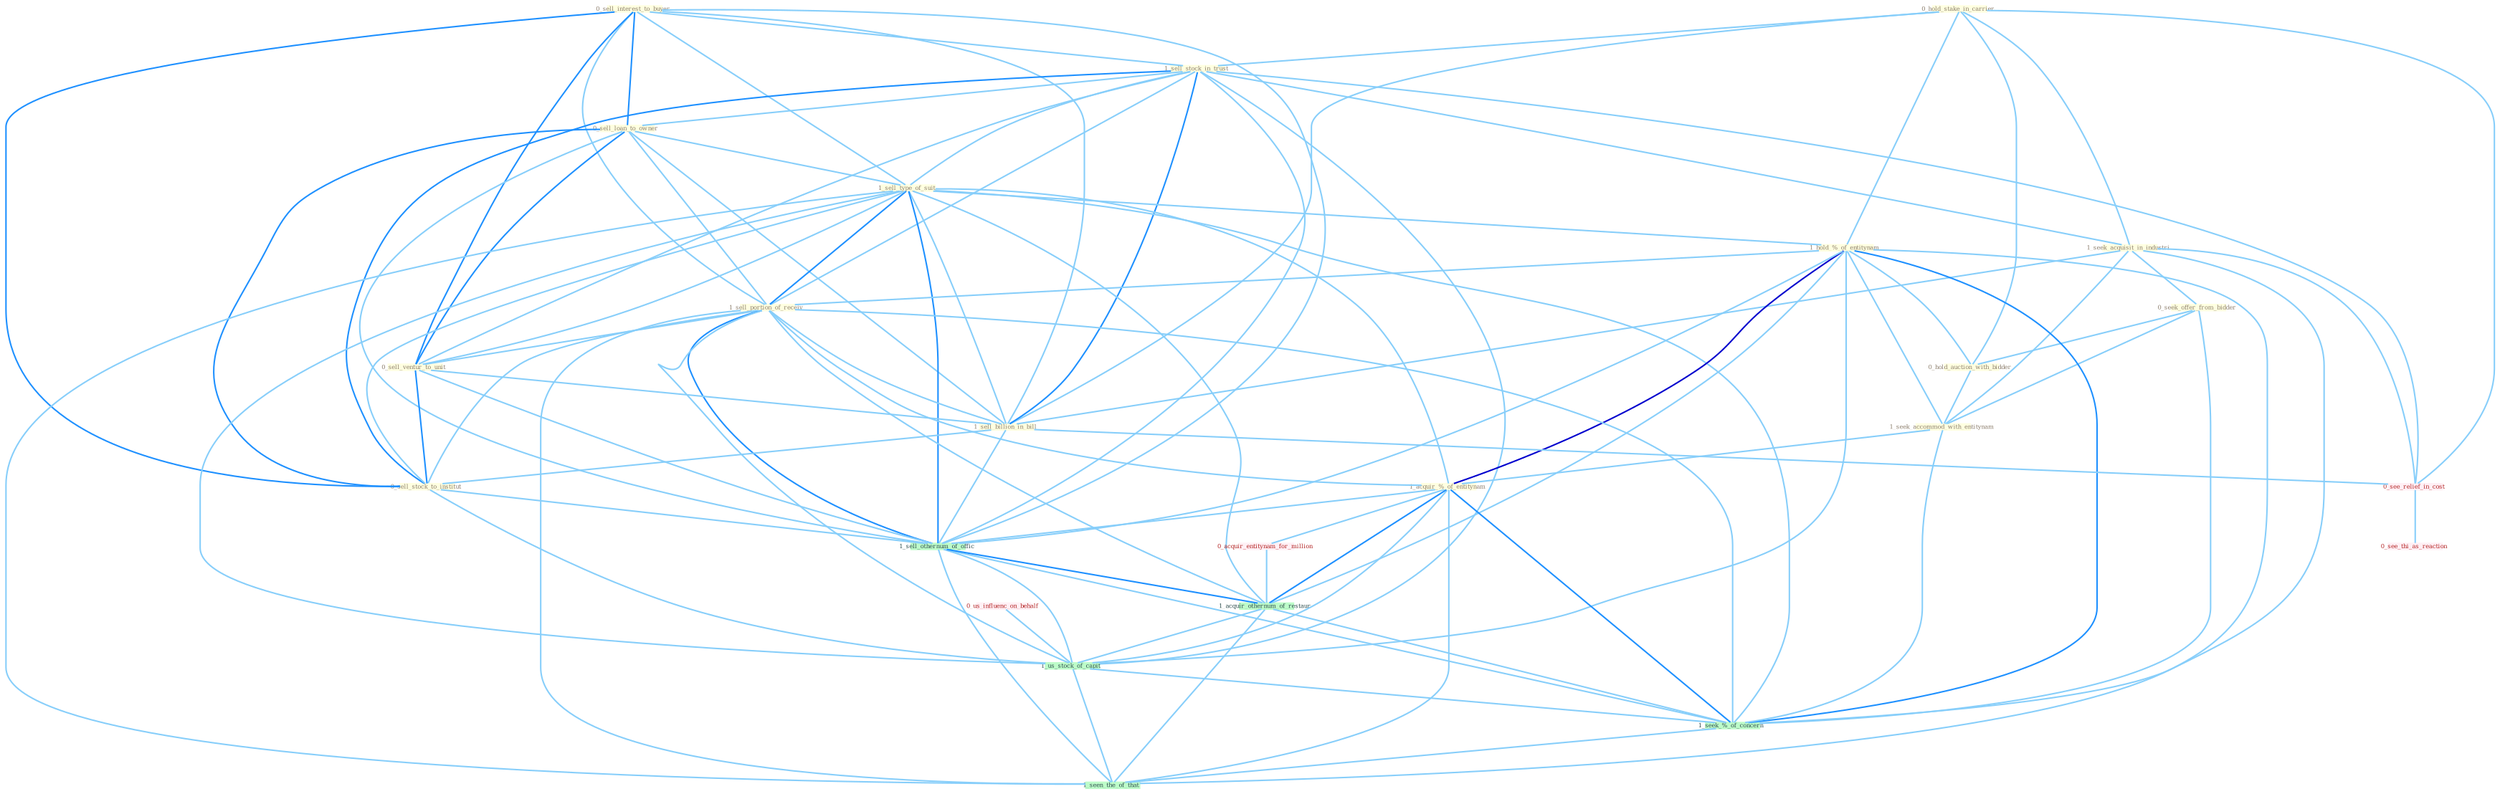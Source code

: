 Graph G{ 
    node
    [shape=polygon,style=filled,width=.5,height=.06,color="#BDFCC9",fixedsize=true,fontsize=4,
    fontcolor="#2f4f4f"];
    {node
    [color="#ffffe0", fontcolor="#8b7d6b"] "0_sell_interest_to_buyer " "0_hold_stake_in_carrier " "1_sell_stock_in_trust " "1_seek_acquisit_in_industri " "0_sell_loan_to_owner " "0_seek_offer_from_bidder " "1_sell_type_of_suit " "1_hold_%_of_entitynam " "1_sell_portion_of_receiv " "0_sell_ventur_to_unit " "0_hold_auction_with_bidder " "1_sell_billion_in_bill " "1_seek_accommod_with_entitynam " "0_sell_stock_to_institut " "1_acquir_%_of_entitynam "}
{node [color="#fff0f5", fontcolor="#b22222"] "0_acquir_entitynam_for_million " "0_us_influenc_on_behalf " "0_see_relief_in_cost " "0_see_thi_as_reaction "}
edge [color="#B0E2FF"];

	"0_sell_interest_to_buyer " -- "1_sell_stock_in_trust " [w="1", color="#87cefa" ];
	"0_sell_interest_to_buyer " -- "0_sell_loan_to_owner " [w="2", color="#1e90ff" , len=0.8];
	"0_sell_interest_to_buyer " -- "1_sell_type_of_suit " [w="1", color="#87cefa" ];
	"0_sell_interest_to_buyer " -- "1_sell_portion_of_receiv " [w="1", color="#87cefa" ];
	"0_sell_interest_to_buyer " -- "0_sell_ventur_to_unit " [w="2", color="#1e90ff" , len=0.8];
	"0_sell_interest_to_buyer " -- "1_sell_billion_in_bill " [w="1", color="#87cefa" ];
	"0_sell_interest_to_buyer " -- "0_sell_stock_to_institut " [w="2", color="#1e90ff" , len=0.8];
	"0_sell_interest_to_buyer " -- "1_sell_othernum_of_offic " [w="1", color="#87cefa" ];
	"0_hold_stake_in_carrier " -- "1_sell_stock_in_trust " [w="1", color="#87cefa" ];
	"0_hold_stake_in_carrier " -- "1_seek_acquisit_in_industri " [w="1", color="#87cefa" ];
	"0_hold_stake_in_carrier " -- "1_hold_%_of_entitynam " [w="1", color="#87cefa" ];
	"0_hold_stake_in_carrier " -- "0_hold_auction_with_bidder " [w="1", color="#87cefa" ];
	"0_hold_stake_in_carrier " -- "1_sell_billion_in_bill " [w="1", color="#87cefa" ];
	"0_hold_stake_in_carrier " -- "0_see_relief_in_cost " [w="1", color="#87cefa" ];
	"1_sell_stock_in_trust " -- "1_seek_acquisit_in_industri " [w="1", color="#87cefa" ];
	"1_sell_stock_in_trust " -- "0_sell_loan_to_owner " [w="1", color="#87cefa" ];
	"1_sell_stock_in_trust " -- "1_sell_type_of_suit " [w="1", color="#87cefa" ];
	"1_sell_stock_in_trust " -- "1_sell_portion_of_receiv " [w="1", color="#87cefa" ];
	"1_sell_stock_in_trust " -- "0_sell_ventur_to_unit " [w="1", color="#87cefa" ];
	"1_sell_stock_in_trust " -- "1_sell_billion_in_bill " [w="2", color="#1e90ff" , len=0.8];
	"1_sell_stock_in_trust " -- "0_sell_stock_to_institut " [w="2", color="#1e90ff" , len=0.8];
	"1_sell_stock_in_trust " -- "1_sell_othernum_of_offic " [w="1", color="#87cefa" ];
	"1_sell_stock_in_trust " -- "0_see_relief_in_cost " [w="1", color="#87cefa" ];
	"1_sell_stock_in_trust " -- "1_us_stock_of_capit " [w="1", color="#87cefa" ];
	"1_seek_acquisit_in_industri " -- "0_seek_offer_from_bidder " [w="1", color="#87cefa" ];
	"1_seek_acquisit_in_industri " -- "1_sell_billion_in_bill " [w="1", color="#87cefa" ];
	"1_seek_acquisit_in_industri " -- "1_seek_accommod_with_entitynam " [w="1", color="#87cefa" ];
	"1_seek_acquisit_in_industri " -- "0_see_relief_in_cost " [w="1", color="#87cefa" ];
	"1_seek_acquisit_in_industri " -- "1_seek_%_of_concern " [w="1", color="#87cefa" ];
	"0_sell_loan_to_owner " -- "1_sell_type_of_suit " [w="1", color="#87cefa" ];
	"0_sell_loan_to_owner " -- "1_sell_portion_of_receiv " [w="1", color="#87cefa" ];
	"0_sell_loan_to_owner " -- "0_sell_ventur_to_unit " [w="2", color="#1e90ff" , len=0.8];
	"0_sell_loan_to_owner " -- "1_sell_billion_in_bill " [w="1", color="#87cefa" ];
	"0_sell_loan_to_owner " -- "0_sell_stock_to_institut " [w="2", color="#1e90ff" , len=0.8];
	"0_sell_loan_to_owner " -- "1_sell_othernum_of_offic " [w="1", color="#87cefa" ];
	"0_seek_offer_from_bidder " -- "0_hold_auction_with_bidder " [w="1", color="#87cefa" ];
	"0_seek_offer_from_bidder " -- "1_seek_accommod_with_entitynam " [w="1", color="#87cefa" ];
	"0_seek_offer_from_bidder " -- "1_seek_%_of_concern " [w="1", color="#87cefa" ];
	"1_sell_type_of_suit " -- "1_hold_%_of_entitynam " [w="1", color="#87cefa" ];
	"1_sell_type_of_suit " -- "1_sell_portion_of_receiv " [w="2", color="#1e90ff" , len=0.8];
	"1_sell_type_of_suit " -- "0_sell_ventur_to_unit " [w="1", color="#87cefa" ];
	"1_sell_type_of_suit " -- "1_sell_billion_in_bill " [w="1", color="#87cefa" ];
	"1_sell_type_of_suit " -- "0_sell_stock_to_institut " [w="1", color="#87cefa" ];
	"1_sell_type_of_suit " -- "1_acquir_%_of_entitynam " [w="1", color="#87cefa" ];
	"1_sell_type_of_suit " -- "1_sell_othernum_of_offic " [w="2", color="#1e90ff" , len=0.8];
	"1_sell_type_of_suit " -- "1_acquir_othernum_of_restaur " [w="1", color="#87cefa" ];
	"1_sell_type_of_suit " -- "1_us_stock_of_capit " [w="1", color="#87cefa" ];
	"1_sell_type_of_suit " -- "1_seek_%_of_concern " [w="1", color="#87cefa" ];
	"1_sell_type_of_suit " -- "1_seen_the_of_that " [w="1", color="#87cefa" ];
	"1_hold_%_of_entitynam " -- "1_sell_portion_of_receiv " [w="1", color="#87cefa" ];
	"1_hold_%_of_entitynam " -- "0_hold_auction_with_bidder " [w="1", color="#87cefa" ];
	"1_hold_%_of_entitynam " -- "1_seek_accommod_with_entitynam " [w="1", color="#87cefa" ];
	"1_hold_%_of_entitynam " -- "1_acquir_%_of_entitynam " [w="3", color="#0000cd" , len=0.6];
	"1_hold_%_of_entitynam " -- "1_sell_othernum_of_offic " [w="1", color="#87cefa" ];
	"1_hold_%_of_entitynam " -- "1_acquir_othernum_of_restaur " [w="1", color="#87cefa" ];
	"1_hold_%_of_entitynam " -- "1_us_stock_of_capit " [w="1", color="#87cefa" ];
	"1_hold_%_of_entitynam " -- "1_seek_%_of_concern " [w="2", color="#1e90ff" , len=0.8];
	"1_hold_%_of_entitynam " -- "1_seen_the_of_that " [w="1", color="#87cefa" ];
	"1_sell_portion_of_receiv " -- "0_sell_ventur_to_unit " [w="1", color="#87cefa" ];
	"1_sell_portion_of_receiv " -- "1_sell_billion_in_bill " [w="1", color="#87cefa" ];
	"1_sell_portion_of_receiv " -- "0_sell_stock_to_institut " [w="1", color="#87cefa" ];
	"1_sell_portion_of_receiv " -- "1_acquir_%_of_entitynam " [w="1", color="#87cefa" ];
	"1_sell_portion_of_receiv " -- "1_sell_othernum_of_offic " [w="2", color="#1e90ff" , len=0.8];
	"1_sell_portion_of_receiv " -- "1_acquir_othernum_of_restaur " [w="1", color="#87cefa" ];
	"1_sell_portion_of_receiv " -- "1_us_stock_of_capit " [w="1", color="#87cefa" ];
	"1_sell_portion_of_receiv " -- "1_seek_%_of_concern " [w="1", color="#87cefa" ];
	"1_sell_portion_of_receiv " -- "1_seen_the_of_that " [w="1", color="#87cefa" ];
	"0_sell_ventur_to_unit " -- "1_sell_billion_in_bill " [w="1", color="#87cefa" ];
	"0_sell_ventur_to_unit " -- "0_sell_stock_to_institut " [w="2", color="#1e90ff" , len=0.8];
	"0_sell_ventur_to_unit " -- "1_sell_othernum_of_offic " [w="1", color="#87cefa" ];
	"0_hold_auction_with_bidder " -- "1_seek_accommod_with_entitynam " [w="1", color="#87cefa" ];
	"1_sell_billion_in_bill " -- "0_sell_stock_to_institut " [w="1", color="#87cefa" ];
	"1_sell_billion_in_bill " -- "1_sell_othernum_of_offic " [w="1", color="#87cefa" ];
	"1_sell_billion_in_bill " -- "0_see_relief_in_cost " [w="1", color="#87cefa" ];
	"1_seek_accommod_with_entitynam " -- "1_acquir_%_of_entitynam " [w="1", color="#87cefa" ];
	"1_seek_accommod_with_entitynam " -- "1_seek_%_of_concern " [w="1", color="#87cefa" ];
	"0_sell_stock_to_institut " -- "1_sell_othernum_of_offic " [w="1", color="#87cefa" ];
	"0_sell_stock_to_institut " -- "1_us_stock_of_capit " [w="1", color="#87cefa" ];
	"1_acquir_%_of_entitynam " -- "0_acquir_entitynam_for_million " [w="1", color="#87cefa" ];
	"1_acquir_%_of_entitynam " -- "1_sell_othernum_of_offic " [w="1", color="#87cefa" ];
	"1_acquir_%_of_entitynam " -- "1_acquir_othernum_of_restaur " [w="2", color="#1e90ff" , len=0.8];
	"1_acquir_%_of_entitynam " -- "1_us_stock_of_capit " [w="1", color="#87cefa" ];
	"1_acquir_%_of_entitynam " -- "1_seek_%_of_concern " [w="2", color="#1e90ff" , len=0.8];
	"1_acquir_%_of_entitynam " -- "1_seen_the_of_that " [w="1", color="#87cefa" ];
	"0_acquir_entitynam_for_million " -- "1_acquir_othernum_of_restaur " [w="1", color="#87cefa" ];
	"1_sell_othernum_of_offic " -- "1_acquir_othernum_of_restaur " [w="2", color="#1e90ff" , len=0.8];
	"1_sell_othernum_of_offic " -- "1_us_stock_of_capit " [w="1", color="#87cefa" ];
	"1_sell_othernum_of_offic " -- "1_seek_%_of_concern " [w="1", color="#87cefa" ];
	"1_sell_othernum_of_offic " -- "1_seen_the_of_that " [w="1", color="#87cefa" ];
	"0_us_influenc_on_behalf " -- "1_us_stock_of_capit " [w="1", color="#87cefa" ];
	"0_see_relief_in_cost " -- "0_see_thi_as_reaction " [w="1", color="#87cefa" ];
	"1_acquir_othernum_of_restaur " -- "1_us_stock_of_capit " [w="1", color="#87cefa" ];
	"1_acquir_othernum_of_restaur " -- "1_seek_%_of_concern " [w="1", color="#87cefa" ];
	"1_acquir_othernum_of_restaur " -- "1_seen_the_of_that " [w="1", color="#87cefa" ];
	"1_us_stock_of_capit " -- "1_seek_%_of_concern " [w="1", color="#87cefa" ];
	"1_us_stock_of_capit " -- "1_seen_the_of_that " [w="1", color="#87cefa" ];
	"1_seek_%_of_concern " -- "1_seen_the_of_that " [w="1", color="#87cefa" ];
}